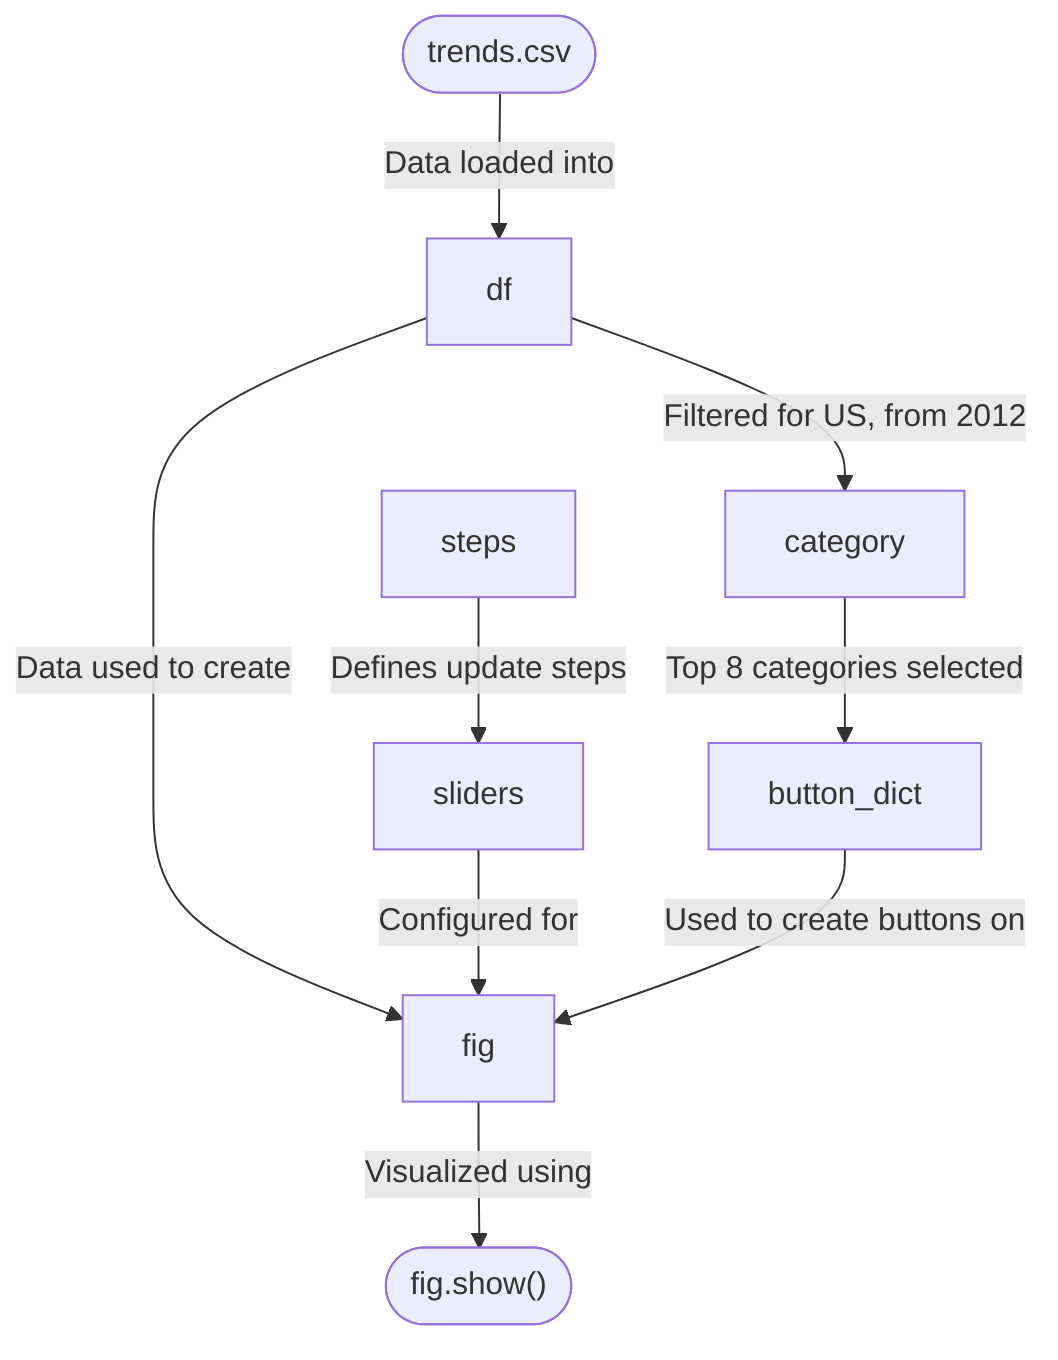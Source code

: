 flowchart TD
    %% Node for the data source
    trends_csv(["trends.csv"]) -->|Data loaded into| df
    
    %% Nodes for data variables
    df -->|Filtered for US, from 2012| category
    category -->|Top 8 categories selected| button_dict
    df -->|Data used to create| fig
    fig -->|Visualized using| fig_show
    fig_show(["fig.show()"])
    
    %% Nodes for sliders
    steps -->|Defines update steps| sliders
    sliders -->|Configured for| fig
    
    %% Links demonstrating flow and relationships
    button_dict -->|Used to create buttons on| fig